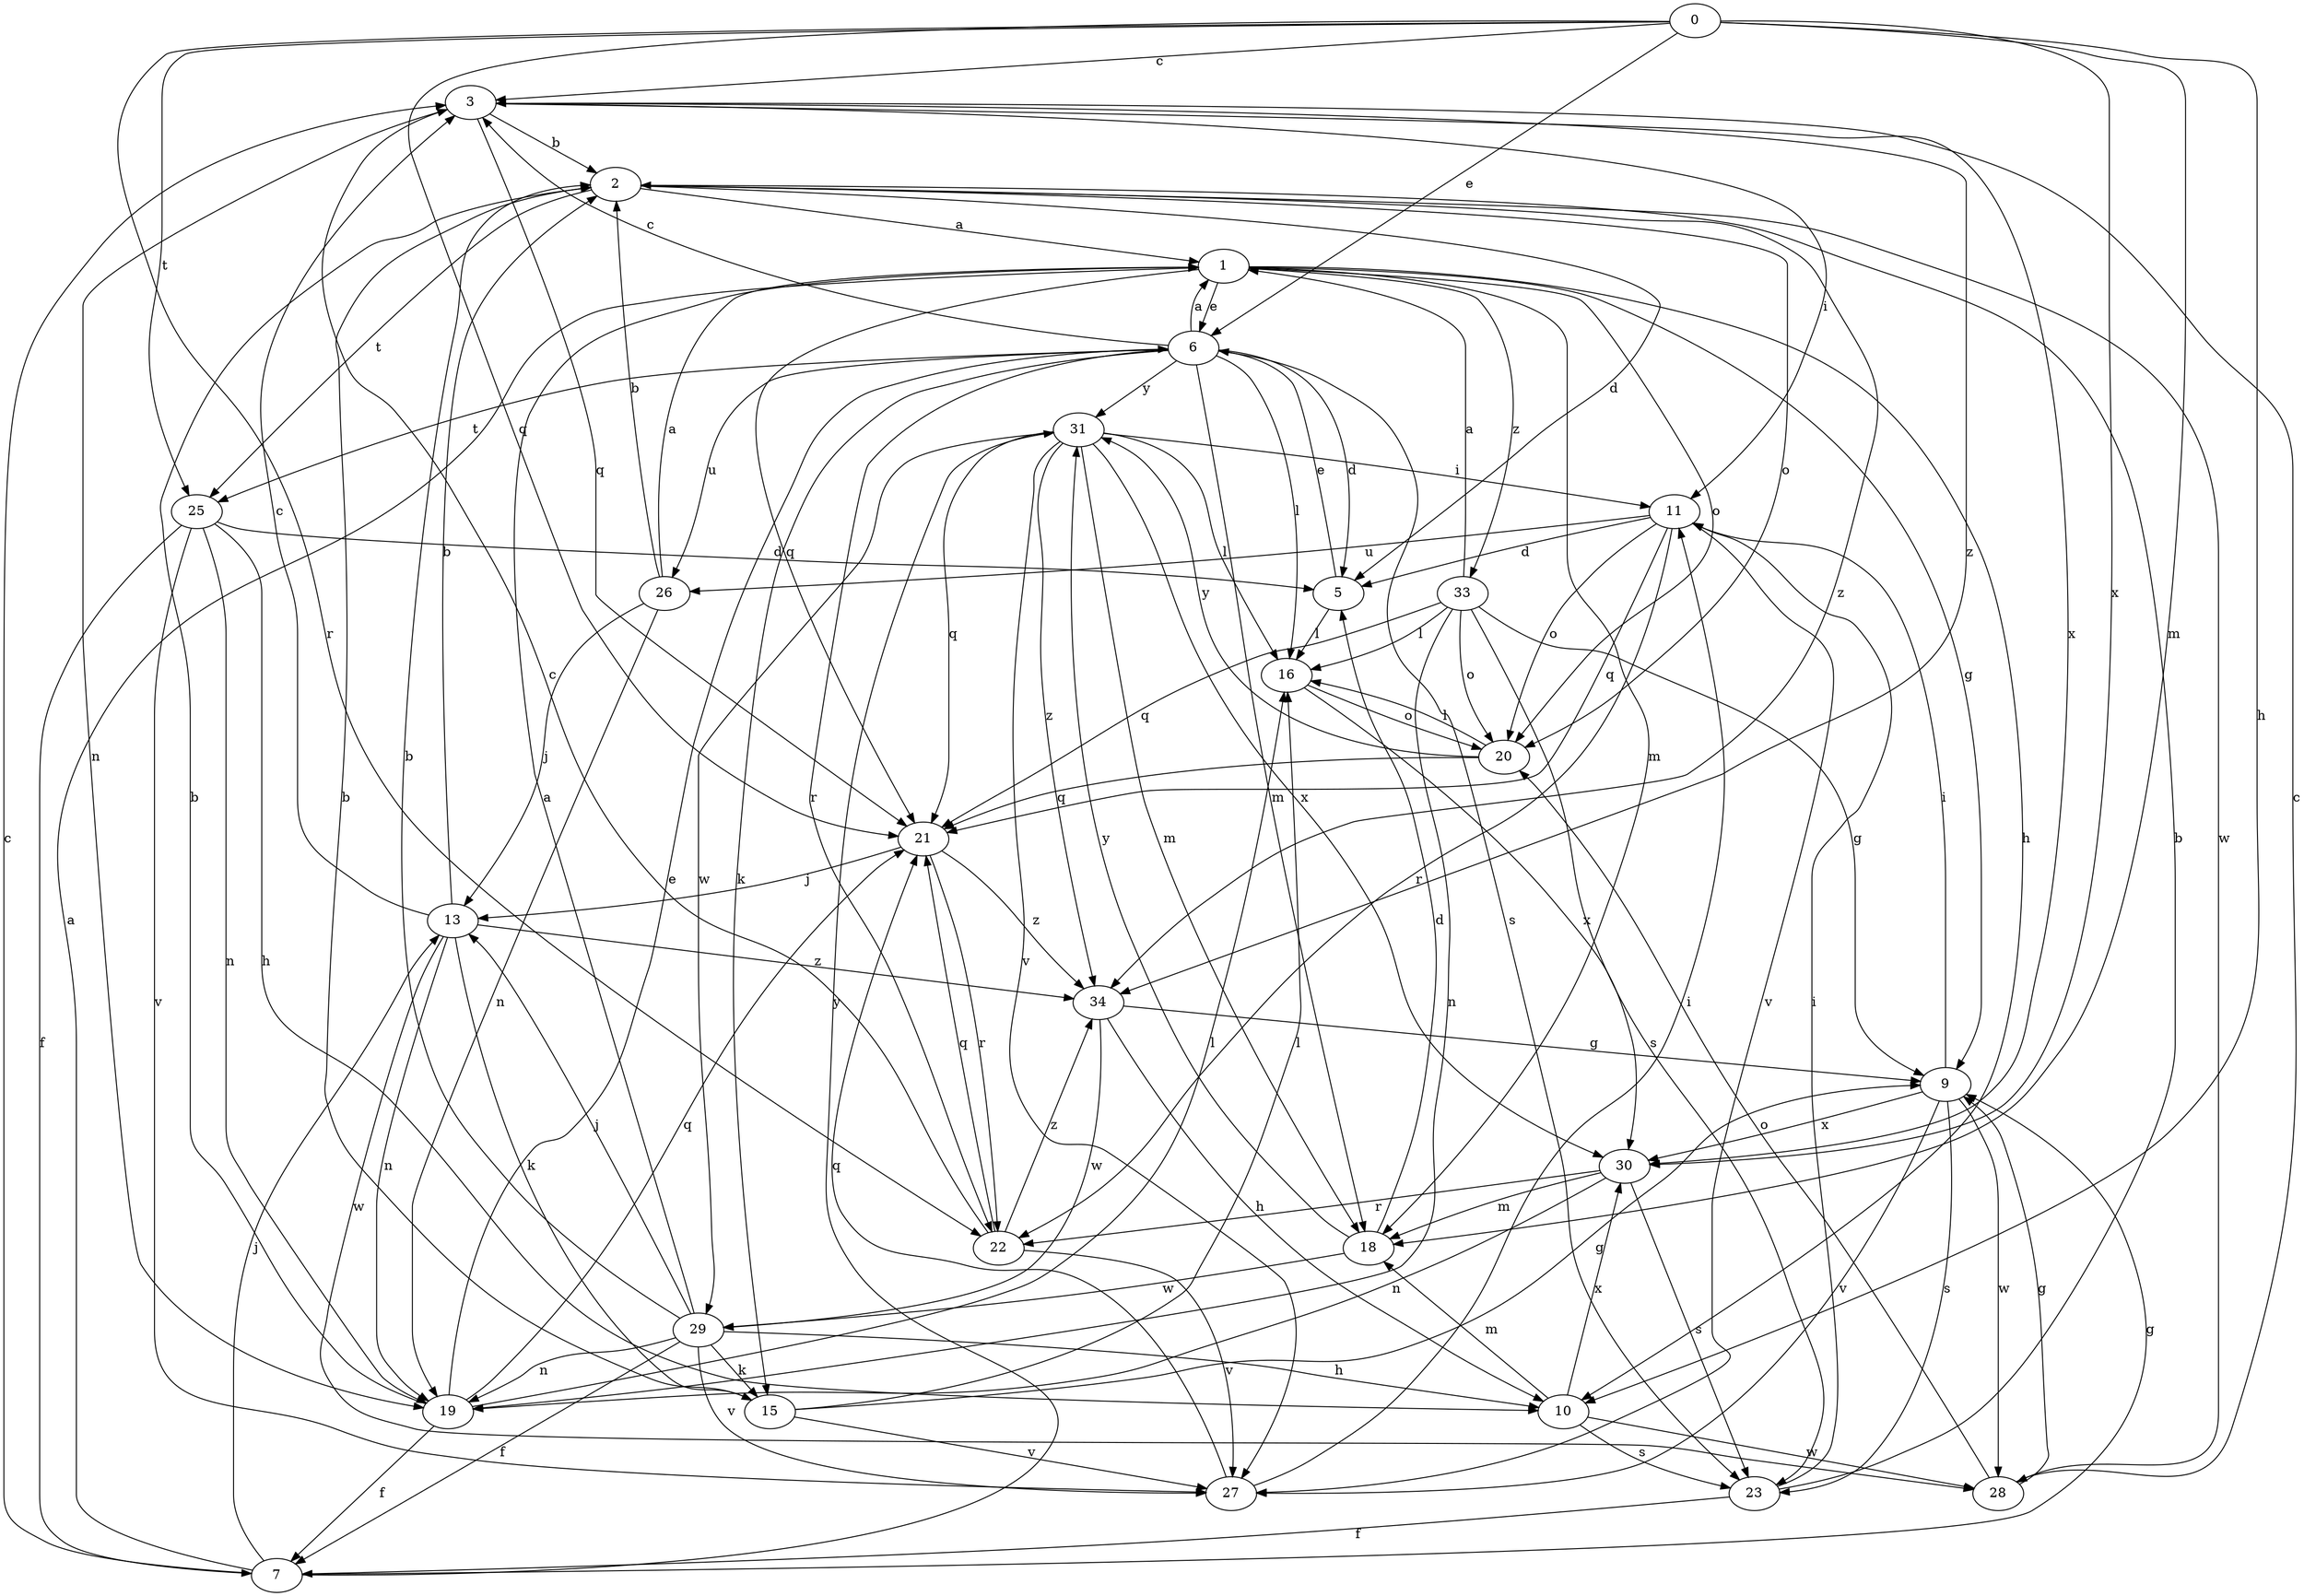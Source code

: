 strict digraph  {
0;
1;
2;
3;
5;
6;
7;
9;
10;
11;
13;
15;
16;
18;
19;
20;
21;
22;
23;
25;
26;
27;
28;
29;
30;
31;
33;
34;
0 -> 3  [label=c];
0 -> 6  [label=e];
0 -> 10  [label=h];
0 -> 18  [label=m];
0 -> 21  [label=q];
0 -> 22  [label=r];
0 -> 25  [label=t];
0 -> 30  [label=x];
1 -> 6  [label=e];
1 -> 9  [label=g];
1 -> 10  [label=h];
1 -> 18  [label=m];
1 -> 20  [label=o];
1 -> 21  [label=q];
1 -> 33  [label=z];
2 -> 1  [label=a];
2 -> 5  [label=d];
2 -> 20  [label=o];
2 -> 25  [label=t];
2 -> 28  [label=w];
2 -> 34  [label=z];
3 -> 2  [label=b];
3 -> 11  [label=i];
3 -> 19  [label=n];
3 -> 21  [label=q];
3 -> 30  [label=x];
3 -> 34  [label=z];
5 -> 6  [label=e];
5 -> 16  [label=l];
6 -> 1  [label=a];
6 -> 3  [label=c];
6 -> 5  [label=d];
6 -> 15  [label=k];
6 -> 16  [label=l];
6 -> 18  [label=m];
6 -> 22  [label=r];
6 -> 23  [label=s];
6 -> 25  [label=t];
6 -> 26  [label=u];
6 -> 31  [label=y];
7 -> 1  [label=a];
7 -> 3  [label=c];
7 -> 9  [label=g];
7 -> 13  [label=j];
7 -> 31  [label=y];
9 -> 11  [label=i];
9 -> 23  [label=s];
9 -> 27  [label=v];
9 -> 28  [label=w];
9 -> 30  [label=x];
10 -> 18  [label=m];
10 -> 23  [label=s];
10 -> 28  [label=w];
10 -> 30  [label=x];
11 -> 5  [label=d];
11 -> 20  [label=o];
11 -> 21  [label=q];
11 -> 22  [label=r];
11 -> 26  [label=u];
11 -> 27  [label=v];
13 -> 2  [label=b];
13 -> 3  [label=c];
13 -> 15  [label=k];
13 -> 19  [label=n];
13 -> 28  [label=w];
13 -> 34  [label=z];
15 -> 2  [label=b];
15 -> 9  [label=g];
15 -> 16  [label=l];
15 -> 27  [label=v];
16 -> 20  [label=o];
16 -> 30  [label=x];
18 -> 5  [label=d];
18 -> 29  [label=w];
18 -> 31  [label=y];
19 -> 2  [label=b];
19 -> 6  [label=e];
19 -> 7  [label=f];
19 -> 16  [label=l];
19 -> 21  [label=q];
20 -> 16  [label=l];
20 -> 21  [label=q];
20 -> 31  [label=y];
21 -> 13  [label=j];
21 -> 22  [label=r];
21 -> 34  [label=z];
22 -> 3  [label=c];
22 -> 21  [label=q];
22 -> 27  [label=v];
22 -> 34  [label=z];
23 -> 2  [label=b];
23 -> 7  [label=f];
23 -> 11  [label=i];
25 -> 5  [label=d];
25 -> 7  [label=f];
25 -> 10  [label=h];
25 -> 19  [label=n];
25 -> 27  [label=v];
26 -> 1  [label=a];
26 -> 2  [label=b];
26 -> 13  [label=j];
26 -> 19  [label=n];
27 -> 11  [label=i];
27 -> 21  [label=q];
28 -> 3  [label=c];
28 -> 9  [label=g];
28 -> 20  [label=o];
29 -> 1  [label=a];
29 -> 2  [label=b];
29 -> 7  [label=f];
29 -> 10  [label=h];
29 -> 13  [label=j];
29 -> 15  [label=k];
29 -> 19  [label=n];
29 -> 27  [label=v];
30 -> 18  [label=m];
30 -> 19  [label=n];
30 -> 22  [label=r];
30 -> 23  [label=s];
31 -> 11  [label=i];
31 -> 16  [label=l];
31 -> 18  [label=m];
31 -> 21  [label=q];
31 -> 27  [label=v];
31 -> 29  [label=w];
31 -> 30  [label=x];
31 -> 34  [label=z];
33 -> 1  [label=a];
33 -> 9  [label=g];
33 -> 16  [label=l];
33 -> 19  [label=n];
33 -> 20  [label=o];
33 -> 21  [label=q];
33 -> 23  [label=s];
34 -> 9  [label=g];
34 -> 10  [label=h];
34 -> 29  [label=w];
}
